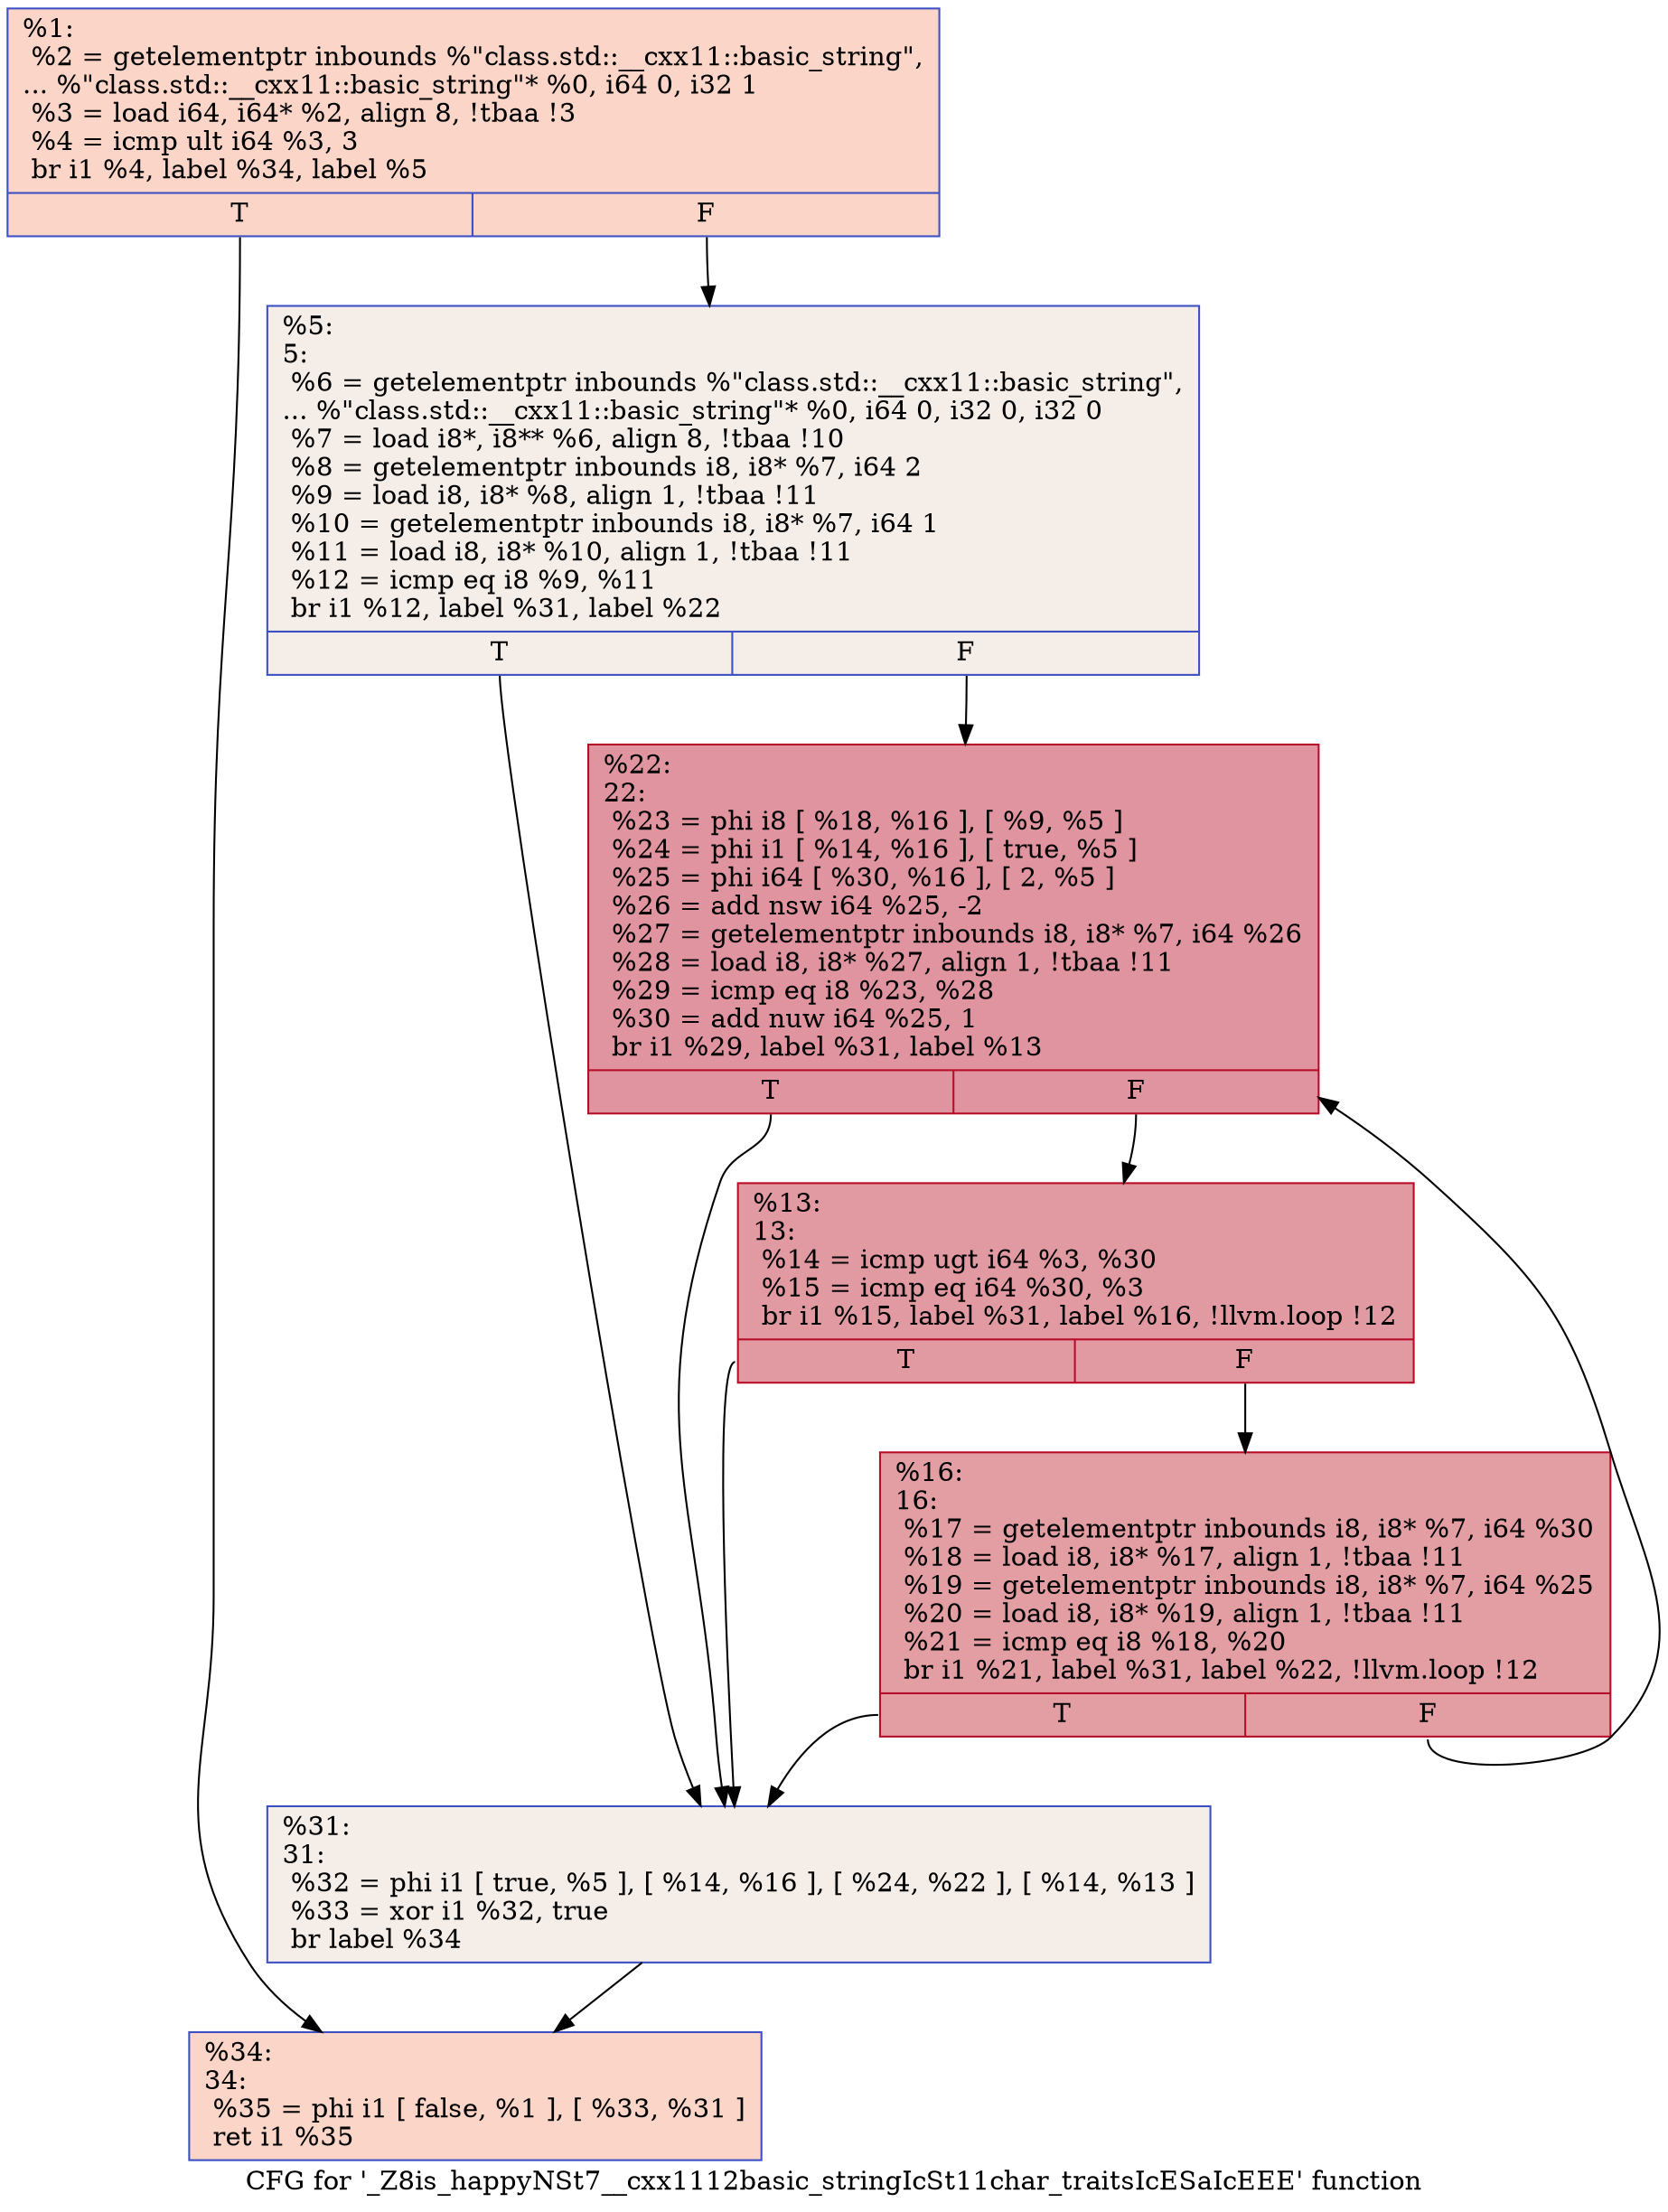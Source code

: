 digraph "CFG for '_Z8is_happyNSt7__cxx1112basic_stringIcSt11char_traitsIcESaIcEEE' function" {
	label="CFG for '_Z8is_happyNSt7__cxx1112basic_stringIcSt11char_traitsIcESaIcEEE' function";

	Node0x5592c59c6f20 [shape=record,color="#3d50c3ff", style=filled, fillcolor="#f5a08170",label="{%1:\l  %2 = getelementptr inbounds %\"class.std::__cxx11::basic_string\",\l... %\"class.std::__cxx11::basic_string\"* %0, i64 0, i32 1\l  %3 = load i64, i64* %2, align 8, !tbaa !3\l  %4 = icmp ult i64 %3, 3\l  br i1 %4, label %34, label %5\l|{<s0>T|<s1>F}}"];
	Node0x5592c59c6f20:s0 -> Node0x5592c59c89e0;
	Node0x5592c59c6f20:s1 -> Node0x5592c59c8a70;
	Node0x5592c59c8a70 [shape=record,color="#3d50c3ff", style=filled, fillcolor="#e8d6cc70",label="{%5:\l5:                                                \l  %6 = getelementptr inbounds %\"class.std::__cxx11::basic_string\",\l... %\"class.std::__cxx11::basic_string\"* %0, i64 0, i32 0, i32 0\l  %7 = load i8*, i8** %6, align 8, !tbaa !10\l  %8 = getelementptr inbounds i8, i8* %7, i64 2\l  %9 = load i8, i8* %8, align 1, !tbaa !11\l  %10 = getelementptr inbounds i8, i8* %7, i64 1\l  %11 = load i8, i8* %10, align 1, !tbaa !11\l  %12 = icmp eq i8 %9, %11\l  br i1 %12, label %31, label %22\l|{<s0>T|<s1>F}}"];
	Node0x5592c59c8a70:s0 -> Node0x5592c59c8990;
	Node0x5592c59c8a70:s1 -> Node0x5592c59c97f0;
	Node0x5592c59c9930 [shape=record,color="#b70d28ff", style=filled, fillcolor="#bb1b2c70",label="{%13:\l13:                                               \l  %14 = icmp ugt i64 %3, %30\l  %15 = icmp eq i64 %30, %3\l  br i1 %15, label %31, label %16, !llvm.loop !12\l|{<s0>T|<s1>F}}"];
	Node0x5592c59c9930:s0 -> Node0x5592c59c8990;
	Node0x5592c59c9930:s1 -> Node0x5592c59c9b10;
	Node0x5592c59c9b10 [shape=record,color="#b70d28ff", style=filled, fillcolor="#be242e70",label="{%16:\l16:                                               \l  %17 = getelementptr inbounds i8, i8* %7, i64 %30\l  %18 = load i8, i8* %17, align 1, !tbaa !11\l  %19 = getelementptr inbounds i8, i8* %7, i64 %25\l  %20 = load i8, i8* %19, align 1, !tbaa !11\l  %21 = icmp eq i8 %18, %20\l  br i1 %21, label %31, label %22, !llvm.loop !12\l|{<s0>T|<s1>F}}"];
	Node0x5592c59c9b10:s0 -> Node0x5592c59c8990;
	Node0x5592c59c9b10:s1 -> Node0x5592c59c97f0;
	Node0x5592c59c97f0 [shape=record,color="#b70d28ff", style=filled, fillcolor="#b70d2870",label="{%22:\l22:                                               \l  %23 = phi i8 [ %18, %16 ], [ %9, %5 ]\l  %24 = phi i1 [ %14, %16 ], [ true, %5 ]\l  %25 = phi i64 [ %30, %16 ], [ 2, %5 ]\l  %26 = add nsw i64 %25, -2\l  %27 = getelementptr inbounds i8, i8* %7, i64 %26\l  %28 = load i8, i8* %27, align 1, !tbaa !11\l  %29 = icmp eq i8 %23, %28\l  %30 = add nuw i64 %25, 1\l  br i1 %29, label %31, label %13\l|{<s0>T|<s1>F}}"];
	Node0x5592c59c97f0:s0 -> Node0x5592c59c8990;
	Node0x5592c59c97f0:s1 -> Node0x5592c59c9930;
	Node0x5592c59c8990 [shape=record,color="#3d50c3ff", style=filled, fillcolor="#e8d6cc70",label="{%31:\l31:                                               \l  %32 = phi i1 [ true, %5 ], [ %14, %16 ], [ %24, %22 ], [ %14, %13 ]\l  %33 = xor i1 %32, true\l  br label %34\l}"];
	Node0x5592c59c8990 -> Node0x5592c59c89e0;
	Node0x5592c59c89e0 [shape=record,color="#3d50c3ff", style=filled, fillcolor="#f5a08170",label="{%34:\l34:                                               \l  %35 = phi i1 [ false, %1 ], [ %33, %31 ]\l  ret i1 %35\l}"];
}
